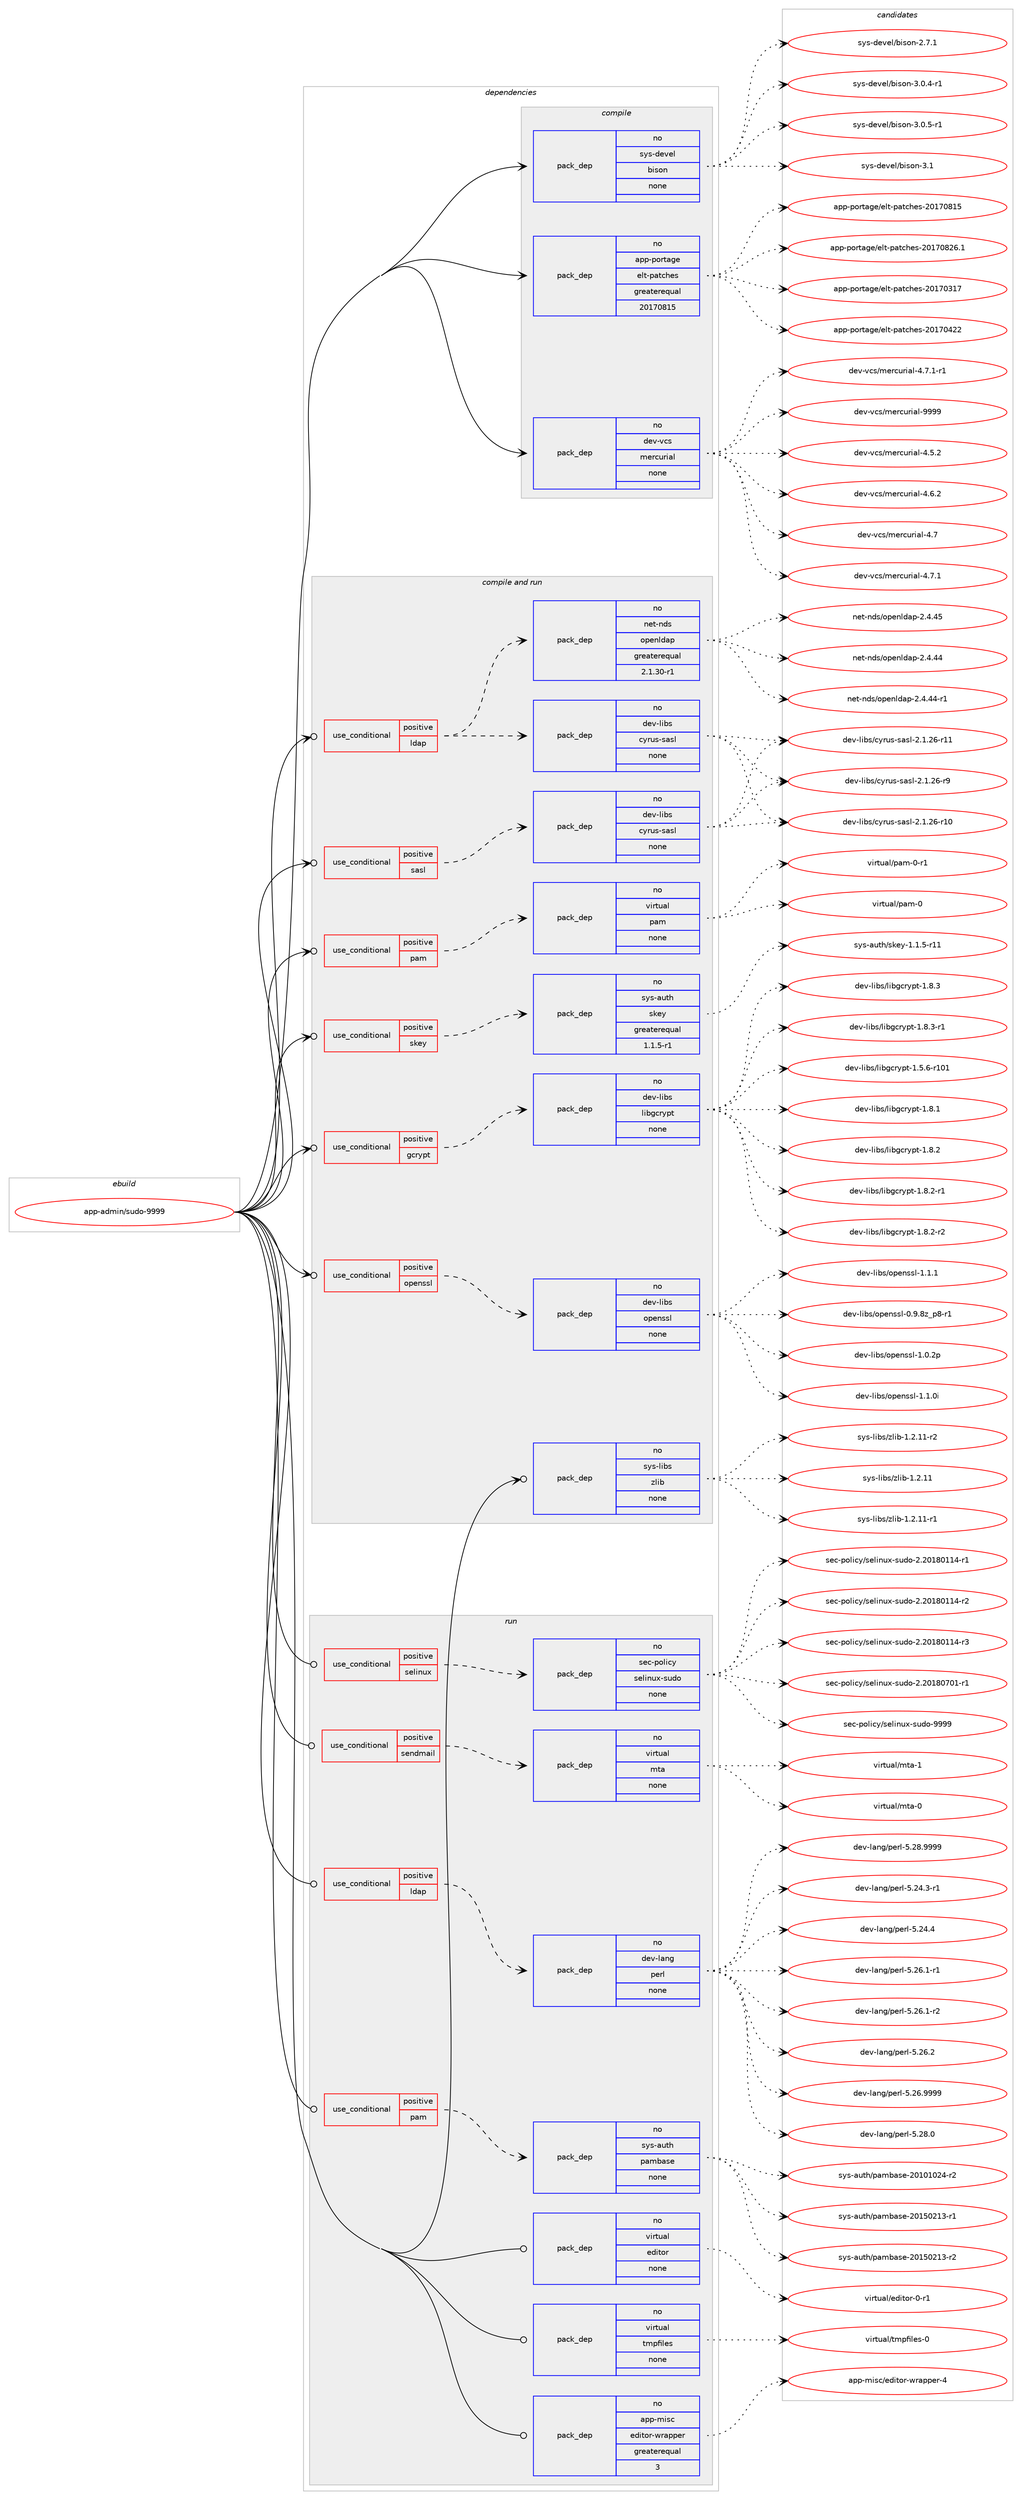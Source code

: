 digraph prolog {

# *************
# Graph options
# *************

newrank=true;
concentrate=true;
compound=true;
graph [rankdir=LR,fontname=Helvetica,fontsize=10,ranksep=1.5];#, ranksep=2.5, nodesep=0.2];
edge  [arrowhead=vee];
node  [fontname=Helvetica,fontsize=10];

# **********
# The ebuild
# **********

subgraph cluster_leftcol {
color=gray;
rank=same;
label=<<i>ebuild</i>>;
id [label="app-admin/sudo-9999", color=red, width=4, href="../app-admin/sudo-9999.svg"];
}

# ****************
# The dependencies
# ****************

subgraph cluster_midcol {
color=gray;
label=<<i>dependencies</i>>;
subgraph cluster_compile {
fillcolor="#eeeeee";
style=filled;
label=<<i>compile</i>>;
subgraph pack2479 {
dependency3408 [label=<<TABLE BORDER="0" CELLBORDER="1" CELLSPACING="0" CELLPADDING="4" WIDTH="220"><TR><TD ROWSPAN="6" CELLPADDING="30">pack_dep</TD></TR><TR><TD WIDTH="110">no</TD></TR><TR><TD>app-portage</TD></TR><TR><TD>elt-patches</TD></TR><TR><TD>greaterequal</TD></TR><TR><TD>20170815</TD></TR></TABLE>>, shape=none, color=blue];
}
id:e -> dependency3408:w [weight=20,style="solid",arrowhead="vee"];
subgraph pack2480 {
dependency3409 [label=<<TABLE BORDER="0" CELLBORDER="1" CELLSPACING="0" CELLPADDING="4" WIDTH="220"><TR><TD ROWSPAN="6" CELLPADDING="30">pack_dep</TD></TR><TR><TD WIDTH="110">no</TD></TR><TR><TD>dev-vcs</TD></TR><TR><TD>mercurial</TD></TR><TR><TD>none</TD></TR><TR><TD></TD></TR></TABLE>>, shape=none, color=blue];
}
id:e -> dependency3409:w [weight=20,style="solid",arrowhead="vee"];
subgraph pack2481 {
dependency3410 [label=<<TABLE BORDER="0" CELLBORDER="1" CELLSPACING="0" CELLPADDING="4" WIDTH="220"><TR><TD ROWSPAN="6" CELLPADDING="30">pack_dep</TD></TR><TR><TD WIDTH="110">no</TD></TR><TR><TD>sys-devel</TD></TR><TR><TD>bison</TD></TR><TR><TD>none</TD></TR><TR><TD></TD></TR></TABLE>>, shape=none, color=blue];
}
id:e -> dependency3410:w [weight=20,style="solid",arrowhead="vee"];
}
subgraph cluster_compileandrun {
fillcolor="#eeeeee";
style=filled;
label=<<i>compile and run</i>>;
subgraph cond846 {
dependency3411 [label=<<TABLE BORDER="0" CELLBORDER="1" CELLSPACING="0" CELLPADDING="4"><TR><TD ROWSPAN="3" CELLPADDING="10">use_conditional</TD></TR><TR><TD>positive</TD></TR><TR><TD>gcrypt</TD></TR></TABLE>>, shape=none, color=red];
subgraph pack2482 {
dependency3412 [label=<<TABLE BORDER="0" CELLBORDER="1" CELLSPACING="0" CELLPADDING="4" WIDTH="220"><TR><TD ROWSPAN="6" CELLPADDING="30">pack_dep</TD></TR><TR><TD WIDTH="110">no</TD></TR><TR><TD>dev-libs</TD></TR><TR><TD>libgcrypt</TD></TR><TR><TD>none</TD></TR><TR><TD></TD></TR></TABLE>>, shape=none, color=blue];
}
dependency3411:e -> dependency3412:w [weight=20,style="dashed",arrowhead="vee"];
}
id:e -> dependency3411:w [weight=20,style="solid",arrowhead="odotvee"];
subgraph cond847 {
dependency3413 [label=<<TABLE BORDER="0" CELLBORDER="1" CELLSPACING="0" CELLPADDING="4"><TR><TD ROWSPAN="3" CELLPADDING="10">use_conditional</TD></TR><TR><TD>positive</TD></TR><TR><TD>ldap</TD></TR></TABLE>>, shape=none, color=red];
subgraph pack2483 {
dependency3414 [label=<<TABLE BORDER="0" CELLBORDER="1" CELLSPACING="0" CELLPADDING="4" WIDTH="220"><TR><TD ROWSPAN="6" CELLPADDING="30">pack_dep</TD></TR><TR><TD WIDTH="110">no</TD></TR><TR><TD>net-nds</TD></TR><TR><TD>openldap</TD></TR><TR><TD>greaterequal</TD></TR><TR><TD>2.1.30-r1</TD></TR></TABLE>>, shape=none, color=blue];
}
dependency3413:e -> dependency3414:w [weight=20,style="dashed",arrowhead="vee"];
subgraph pack2484 {
dependency3415 [label=<<TABLE BORDER="0" CELLBORDER="1" CELLSPACING="0" CELLPADDING="4" WIDTH="220"><TR><TD ROWSPAN="6" CELLPADDING="30">pack_dep</TD></TR><TR><TD WIDTH="110">no</TD></TR><TR><TD>dev-libs</TD></TR><TR><TD>cyrus-sasl</TD></TR><TR><TD>none</TD></TR><TR><TD></TD></TR></TABLE>>, shape=none, color=blue];
}
dependency3413:e -> dependency3415:w [weight=20,style="dashed",arrowhead="vee"];
}
id:e -> dependency3413:w [weight=20,style="solid",arrowhead="odotvee"];
subgraph cond848 {
dependency3416 [label=<<TABLE BORDER="0" CELLBORDER="1" CELLSPACING="0" CELLPADDING="4"><TR><TD ROWSPAN="3" CELLPADDING="10">use_conditional</TD></TR><TR><TD>positive</TD></TR><TR><TD>openssl</TD></TR></TABLE>>, shape=none, color=red];
subgraph pack2485 {
dependency3417 [label=<<TABLE BORDER="0" CELLBORDER="1" CELLSPACING="0" CELLPADDING="4" WIDTH="220"><TR><TD ROWSPAN="6" CELLPADDING="30">pack_dep</TD></TR><TR><TD WIDTH="110">no</TD></TR><TR><TD>dev-libs</TD></TR><TR><TD>openssl</TD></TR><TR><TD>none</TD></TR><TR><TD></TD></TR></TABLE>>, shape=none, color=blue];
}
dependency3416:e -> dependency3417:w [weight=20,style="dashed",arrowhead="vee"];
}
id:e -> dependency3416:w [weight=20,style="solid",arrowhead="odotvee"];
subgraph cond849 {
dependency3418 [label=<<TABLE BORDER="0" CELLBORDER="1" CELLSPACING="0" CELLPADDING="4"><TR><TD ROWSPAN="3" CELLPADDING="10">use_conditional</TD></TR><TR><TD>positive</TD></TR><TR><TD>pam</TD></TR></TABLE>>, shape=none, color=red];
subgraph pack2486 {
dependency3419 [label=<<TABLE BORDER="0" CELLBORDER="1" CELLSPACING="0" CELLPADDING="4" WIDTH="220"><TR><TD ROWSPAN="6" CELLPADDING="30">pack_dep</TD></TR><TR><TD WIDTH="110">no</TD></TR><TR><TD>virtual</TD></TR><TR><TD>pam</TD></TR><TR><TD>none</TD></TR><TR><TD></TD></TR></TABLE>>, shape=none, color=blue];
}
dependency3418:e -> dependency3419:w [weight=20,style="dashed",arrowhead="vee"];
}
id:e -> dependency3418:w [weight=20,style="solid",arrowhead="odotvee"];
subgraph cond850 {
dependency3420 [label=<<TABLE BORDER="0" CELLBORDER="1" CELLSPACING="0" CELLPADDING="4"><TR><TD ROWSPAN="3" CELLPADDING="10">use_conditional</TD></TR><TR><TD>positive</TD></TR><TR><TD>sasl</TD></TR></TABLE>>, shape=none, color=red];
subgraph pack2487 {
dependency3421 [label=<<TABLE BORDER="0" CELLBORDER="1" CELLSPACING="0" CELLPADDING="4" WIDTH="220"><TR><TD ROWSPAN="6" CELLPADDING="30">pack_dep</TD></TR><TR><TD WIDTH="110">no</TD></TR><TR><TD>dev-libs</TD></TR><TR><TD>cyrus-sasl</TD></TR><TR><TD>none</TD></TR><TR><TD></TD></TR></TABLE>>, shape=none, color=blue];
}
dependency3420:e -> dependency3421:w [weight=20,style="dashed",arrowhead="vee"];
}
id:e -> dependency3420:w [weight=20,style="solid",arrowhead="odotvee"];
subgraph cond851 {
dependency3422 [label=<<TABLE BORDER="0" CELLBORDER="1" CELLSPACING="0" CELLPADDING="4"><TR><TD ROWSPAN="3" CELLPADDING="10">use_conditional</TD></TR><TR><TD>positive</TD></TR><TR><TD>skey</TD></TR></TABLE>>, shape=none, color=red];
subgraph pack2488 {
dependency3423 [label=<<TABLE BORDER="0" CELLBORDER="1" CELLSPACING="0" CELLPADDING="4" WIDTH="220"><TR><TD ROWSPAN="6" CELLPADDING="30">pack_dep</TD></TR><TR><TD WIDTH="110">no</TD></TR><TR><TD>sys-auth</TD></TR><TR><TD>skey</TD></TR><TR><TD>greaterequal</TD></TR><TR><TD>1.1.5-r1</TD></TR></TABLE>>, shape=none, color=blue];
}
dependency3422:e -> dependency3423:w [weight=20,style="dashed",arrowhead="vee"];
}
id:e -> dependency3422:w [weight=20,style="solid",arrowhead="odotvee"];
subgraph pack2489 {
dependency3424 [label=<<TABLE BORDER="0" CELLBORDER="1" CELLSPACING="0" CELLPADDING="4" WIDTH="220"><TR><TD ROWSPAN="6" CELLPADDING="30">pack_dep</TD></TR><TR><TD WIDTH="110">no</TD></TR><TR><TD>sys-libs</TD></TR><TR><TD>zlib</TD></TR><TR><TD>none</TD></TR><TR><TD></TD></TR></TABLE>>, shape=none, color=blue];
}
id:e -> dependency3424:w [weight=20,style="solid",arrowhead="odotvee"];
}
subgraph cluster_run {
fillcolor="#eeeeee";
style=filled;
label=<<i>run</i>>;
subgraph cond852 {
dependency3425 [label=<<TABLE BORDER="0" CELLBORDER="1" CELLSPACING="0" CELLPADDING="4"><TR><TD ROWSPAN="3" CELLPADDING="10">use_conditional</TD></TR><TR><TD>positive</TD></TR><TR><TD>ldap</TD></TR></TABLE>>, shape=none, color=red];
subgraph pack2490 {
dependency3426 [label=<<TABLE BORDER="0" CELLBORDER="1" CELLSPACING="0" CELLPADDING="4" WIDTH="220"><TR><TD ROWSPAN="6" CELLPADDING="30">pack_dep</TD></TR><TR><TD WIDTH="110">no</TD></TR><TR><TD>dev-lang</TD></TR><TR><TD>perl</TD></TR><TR><TD>none</TD></TR><TR><TD></TD></TR></TABLE>>, shape=none, color=blue];
}
dependency3425:e -> dependency3426:w [weight=20,style="dashed",arrowhead="vee"];
}
id:e -> dependency3425:w [weight=20,style="solid",arrowhead="odot"];
subgraph cond853 {
dependency3427 [label=<<TABLE BORDER="0" CELLBORDER="1" CELLSPACING="0" CELLPADDING="4"><TR><TD ROWSPAN="3" CELLPADDING="10">use_conditional</TD></TR><TR><TD>positive</TD></TR><TR><TD>pam</TD></TR></TABLE>>, shape=none, color=red];
subgraph pack2491 {
dependency3428 [label=<<TABLE BORDER="0" CELLBORDER="1" CELLSPACING="0" CELLPADDING="4" WIDTH="220"><TR><TD ROWSPAN="6" CELLPADDING="30">pack_dep</TD></TR><TR><TD WIDTH="110">no</TD></TR><TR><TD>sys-auth</TD></TR><TR><TD>pambase</TD></TR><TR><TD>none</TD></TR><TR><TD></TD></TR></TABLE>>, shape=none, color=blue];
}
dependency3427:e -> dependency3428:w [weight=20,style="dashed",arrowhead="vee"];
}
id:e -> dependency3427:w [weight=20,style="solid",arrowhead="odot"];
subgraph cond854 {
dependency3429 [label=<<TABLE BORDER="0" CELLBORDER="1" CELLSPACING="0" CELLPADDING="4"><TR><TD ROWSPAN="3" CELLPADDING="10">use_conditional</TD></TR><TR><TD>positive</TD></TR><TR><TD>selinux</TD></TR></TABLE>>, shape=none, color=red];
subgraph pack2492 {
dependency3430 [label=<<TABLE BORDER="0" CELLBORDER="1" CELLSPACING="0" CELLPADDING="4" WIDTH="220"><TR><TD ROWSPAN="6" CELLPADDING="30">pack_dep</TD></TR><TR><TD WIDTH="110">no</TD></TR><TR><TD>sec-policy</TD></TR><TR><TD>selinux-sudo</TD></TR><TR><TD>none</TD></TR><TR><TD></TD></TR></TABLE>>, shape=none, color=blue];
}
dependency3429:e -> dependency3430:w [weight=20,style="dashed",arrowhead="vee"];
}
id:e -> dependency3429:w [weight=20,style="solid",arrowhead="odot"];
subgraph cond855 {
dependency3431 [label=<<TABLE BORDER="0" CELLBORDER="1" CELLSPACING="0" CELLPADDING="4"><TR><TD ROWSPAN="3" CELLPADDING="10">use_conditional</TD></TR><TR><TD>positive</TD></TR><TR><TD>sendmail</TD></TR></TABLE>>, shape=none, color=red];
subgraph pack2493 {
dependency3432 [label=<<TABLE BORDER="0" CELLBORDER="1" CELLSPACING="0" CELLPADDING="4" WIDTH="220"><TR><TD ROWSPAN="6" CELLPADDING="30">pack_dep</TD></TR><TR><TD WIDTH="110">no</TD></TR><TR><TD>virtual</TD></TR><TR><TD>mta</TD></TR><TR><TD>none</TD></TR><TR><TD></TD></TR></TABLE>>, shape=none, color=blue];
}
dependency3431:e -> dependency3432:w [weight=20,style="dashed",arrowhead="vee"];
}
id:e -> dependency3431:w [weight=20,style="solid",arrowhead="odot"];
subgraph pack2494 {
dependency3433 [label=<<TABLE BORDER="0" CELLBORDER="1" CELLSPACING="0" CELLPADDING="4" WIDTH="220"><TR><TD ROWSPAN="6" CELLPADDING="30">pack_dep</TD></TR><TR><TD WIDTH="110">no</TD></TR><TR><TD>app-misc</TD></TR><TR><TD>editor-wrapper</TD></TR><TR><TD>greaterequal</TD></TR><TR><TD>3</TD></TR></TABLE>>, shape=none, color=blue];
}
id:e -> dependency3433:w [weight=20,style="solid",arrowhead="odot"];
subgraph pack2495 {
dependency3434 [label=<<TABLE BORDER="0" CELLBORDER="1" CELLSPACING="0" CELLPADDING="4" WIDTH="220"><TR><TD ROWSPAN="6" CELLPADDING="30">pack_dep</TD></TR><TR><TD WIDTH="110">no</TD></TR><TR><TD>virtual</TD></TR><TR><TD>editor</TD></TR><TR><TD>none</TD></TR><TR><TD></TD></TR></TABLE>>, shape=none, color=blue];
}
id:e -> dependency3434:w [weight=20,style="solid",arrowhead="odot"];
subgraph pack2496 {
dependency3435 [label=<<TABLE BORDER="0" CELLBORDER="1" CELLSPACING="0" CELLPADDING="4" WIDTH="220"><TR><TD ROWSPAN="6" CELLPADDING="30">pack_dep</TD></TR><TR><TD WIDTH="110">no</TD></TR><TR><TD>virtual</TD></TR><TR><TD>tmpfiles</TD></TR><TR><TD>none</TD></TR><TR><TD></TD></TR></TABLE>>, shape=none, color=blue];
}
id:e -> dependency3435:w [weight=20,style="solid",arrowhead="odot"];
}
}

# **************
# The candidates
# **************

subgraph cluster_choices {
rank=same;
color=gray;
label=<<i>candidates</i>>;

subgraph choice2479 {
color=black;
nodesep=1;
choice97112112451121111141169710310147101108116451129711699104101115455048495548514955 [label="app-portage/elt-patches-20170317", color=red, width=4,href="../app-portage/elt-patches-20170317.svg"];
choice97112112451121111141169710310147101108116451129711699104101115455048495548525050 [label="app-portage/elt-patches-20170422", color=red, width=4,href="../app-portage/elt-patches-20170422.svg"];
choice97112112451121111141169710310147101108116451129711699104101115455048495548564953 [label="app-portage/elt-patches-20170815", color=red, width=4,href="../app-portage/elt-patches-20170815.svg"];
choice971121124511211111411697103101471011081164511297116991041011154550484955485650544649 [label="app-portage/elt-patches-20170826.1", color=red, width=4,href="../app-portage/elt-patches-20170826.1.svg"];
dependency3408:e -> choice97112112451121111141169710310147101108116451129711699104101115455048495548514955:w [style=dotted,weight="100"];
dependency3408:e -> choice97112112451121111141169710310147101108116451129711699104101115455048495548525050:w [style=dotted,weight="100"];
dependency3408:e -> choice97112112451121111141169710310147101108116451129711699104101115455048495548564953:w [style=dotted,weight="100"];
dependency3408:e -> choice971121124511211111411697103101471011081164511297116991041011154550484955485650544649:w [style=dotted,weight="100"];
}
subgraph choice2480 {
color=black;
nodesep=1;
choice1001011184511899115471091011149911711410597108455246534650 [label="dev-vcs/mercurial-4.5.2", color=red, width=4,href="../dev-vcs/mercurial-4.5.2.svg"];
choice1001011184511899115471091011149911711410597108455246544650 [label="dev-vcs/mercurial-4.6.2", color=red, width=4,href="../dev-vcs/mercurial-4.6.2.svg"];
choice100101118451189911547109101114991171141059710845524655 [label="dev-vcs/mercurial-4.7", color=red, width=4,href="../dev-vcs/mercurial-4.7.svg"];
choice1001011184511899115471091011149911711410597108455246554649 [label="dev-vcs/mercurial-4.7.1", color=red, width=4,href="../dev-vcs/mercurial-4.7.1.svg"];
choice10010111845118991154710910111499117114105971084552465546494511449 [label="dev-vcs/mercurial-4.7.1-r1", color=red, width=4,href="../dev-vcs/mercurial-4.7.1-r1.svg"];
choice10010111845118991154710910111499117114105971084557575757 [label="dev-vcs/mercurial-9999", color=red, width=4,href="../dev-vcs/mercurial-9999.svg"];
dependency3409:e -> choice1001011184511899115471091011149911711410597108455246534650:w [style=dotted,weight="100"];
dependency3409:e -> choice1001011184511899115471091011149911711410597108455246544650:w [style=dotted,weight="100"];
dependency3409:e -> choice100101118451189911547109101114991171141059710845524655:w [style=dotted,weight="100"];
dependency3409:e -> choice1001011184511899115471091011149911711410597108455246554649:w [style=dotted,weight="100"];
dependency3409:e -> choice10010111845118991154710910111499117114105971084552465546494511449:w [style=dotted,weight="100"];
dependency3409:e -> choice10010111845118991154710910111499117114105971084557575757:w [style=dotted,weight="100"];
}
subgraph choice2481 {
color=black;
nodesep=1;
choice115121115451001011181011084798105115111110455046554649 [label="sys-devel/bison-2.7.1", color=red, width=4,href="../sys-devel/bison-2.7.1.svg"];
choice1151211154510010111810110847981051151111104551464846524511449 [label="sys-devel/bison-3.0.4-r1", color=red, width=4,href="../sys-devel/bison-3.0.4-r1.svg"];
choice1151211154510010111810110847981051151111104551464846534511449 [label="sys-devel/bison-3.0.5-r1", color=red, width=4,href="../sys-devel/bison-3.0.5-r1.svg"];
choice11512111545100101118101108479810511511111045514649 [label="sys-devel/bison-3.1", color=red, width=4,href="../sys-devel/bison-3.1.svg"];
dependency3410:e -> choice115121115451001011181011084798105115111110455046554649:w [style=dotted,weight="100"];
dependency3410:e -> choice1151211154510010111810110847981051151111104551464846524511449:w [style=dotted,weight="100"];
dependency3410:e -> choice1151211154510010111810110847981051151111104551464846534511449:w [style=dotted,weight="100"];
dependency3410:e -> choice11512111545100101118101108479810511511111045514649:w [style=dotted,weight="100"];
}
subgraph choice2482 {
color=black;
nodesep=1;
choice100101118451081059811547108105981039911412111211645494653465445114494849 [label="dev-libs/libgcrypt-1.5.6-r101", color=red, width=4,href="../dev-libs/libgcrypt-1.5.6-r101.svg"];
choice1001011184510810598115471081059810399114121112116454946564649 [label="dev-libs/libgcrypt-1.8.1", color=red, width=4,href="../dev-libs/libgcrypt-1.8.1.svg"];
choice1001011184510810598115471081059810399114121112116454946564650 [label="dev-libs/libgcrypt-1.8.2", color=red, width=4,href="../dev-libs/libgcrypt-1.8.2.svg"];
choice10010111845108105981154710810598103991141211121164549465646504511449 [label="dev-libs/libgcrypt-1.8.2-r1", color=red, width=4,href="../dev-libs/libgcrypt-1.8.2-r1.svg"];
choice10010111845108105981154710810598103991141211121164549465646504511450 [label="dev-libs/libgcrypt-1.8.2-r2", color=red, width=4,href="../dev-libs/libgcrypt-1.8.2-r2.svg"];
choice1001011184510810598115471081059810399114121112116454946564651 [label="dev-libs/libgcrypt-1.8.3", color=red, width=4,href="../dev-libs/libgcrypt-1.8.3.svg"];
choice10010111845108105981154710810598103991141211121164549465646514511449 [label="dev-libs/libgcrypt-1.8.3-r1", color=red, width=4,href="../dev-libs/libgcrypt-1.8.3-r1.svg"];
dependency3412:e -> choice100101118451081059811547108105981039911412111211645494653465445114494849:w [style=dotted,weight="100"];
dependency3412:e -> choice1001011184510810598115471081059810399114121112116454946564649:w [style=dotted,weight="100"];
dependency3412:e -> choice1001011184510810598115471081059810399114121112116454946564650:w [style=dotted,weight="100"];
dependency3412:e -> choice10010111845108105981154710810598103991141211121164549465646504511449:w [style=dotted,weight="100"];
dependency3412:e -> choice10010111845108105981154710810598103991141211121164549465646504511450:w [style=dotted,weight="100"];
dependency3412:e -> choice1001011184510810598115471081059810399114121112116454946564651:w [style=dotted,weight="100"];
dependency3412:e -> choice10010111845108105981154710810598103991141211121164549465646514511449:w [style=dotted,weight="100"];
}
subgraph choice2483 {
color=black;
nodesep=1;
choice11010111645110100115471111121011101081009711245504652465252 [label="net-nds/openldap-2.4.44", color=red, width=4,href="../net-nds/openldap-2.4.44.svg"];
choice110101116451101001154711111210111010810097112455046524652524511449 [label="net-nds/openldap-2.4.44-r1", color=red, width=4,href="../net-nds/openldap-2.4.44-r1.svg"];
choice11010111645110100115471111121011101081009711245504652465253 [label="net-nds/openldap-2.4.45", color=red, width=4,href="../net-nds/openldap-2.4.45.svg"];
dependency3414:e -> choice11010111645110100115471111121011101081009711245504652465252:w [style=dotted,weight="100"];
dependency3414:e -> choice110101116451101001154711111210111010810097112455046524652524511449:w [style=dotted,weight="100"];
dependency3414:e -> choice11010111645110100115471111121011101081009711245504652465253:w [style=dotted,weight="100"];
}
subgraph choice2484 {
color=black;
nodesep=1;
choice10010111845108105981154799121114117115451159711510845504649465054451144948 [label="dev-libs/cyrus-sasl-2.1.26-r10", color=red, width=4,href="../dev-libs/cyrus-sasl-2.1.26-r10.svg"];
choice10010111845108105981154799121114117115451159711510845504649465054451144949 [label="dev-libs/cyrus-sasl-2.1.26-r11", color=red, width=4,href="../dev-libs/cyrus-sasl-2.1.26-r11.svg"];
choice100101118451081059811547991211141171154511597115108455046494650544511457 [label="dev-libs/cyrus-sasl-2.1.26-r9", color=red, width=4,href="../dev-libs/cyrus-sasl-2.1.26-r9.svg"];
dependency3415:e -> choice10010111845108105981154799121114117115451159711510845504649465054451144948:w [style=dotted,weight="100"];
dependency3415:e -> choice10010111845108105981154799121114117115451159711510845504649465054451144949:w [style=dotted,weight="100"];
dependency3415:e -> choice100101118451081059811547991211141171154511597115108455046494650544511457:w [style=dotted,weight="100"];
}
subgraph choice2485 {
color=black;
nodesep=1;
choice10010111845108105981154711111210111011511510845484657465612295112564511449 [label="dev-libs/openssl-0.9.8z_p8-r1", color=red, width=4,href="../dev-libs/openssl-0.9.8z_p8-r1.svg"];
choice100101118451081059811547111112101110115115108454946484650112 [label="dev-libs/openssl-1.0.2p", color=red, width=4,href="../dev-libs/openssl-1.0.2p.svg"];
choice100101118451081059811547111112101110115115108454946494648105 [label="dev-libs/openssl-1.1.0i", color=red, width=4,href="../dev-libs/openssl-1.1.0i.svg"];
choice100101118451081059811547111112101110115115108454946494649 [label="dev-libs/openssl-1.1.1", color=red, width=4,href="../dev-libs/openssl-1.1.1.svg"];
dependency3417:e -> choice10010111845108105981154711111210111011511510845484657465612295112564511449:w [style=dotted,weight="100"];
dependency3417:e -> choice100101118451081059811547111112101110115115108454946484650112:w [style=dotted,weight="100"];
dependency3417:e -> choice100101118451081059811547111112101110115115108454946494648105:w [style=dotted,weight="100"];
dependency3417:e -> choice100101118451081059811547111112101110115115108454946494649:w [style=dotted,weight="100"];
}
subgraph choice2486 {
color=black;
nodesep=1;
choice1181051141161179710847112971094548 [label="virtual/pam-0", color=red, width=4,href="../virtual/pam-0.svg"];
choice11810511411611797108471129710945484511449 [label="virtual/pam-0-r1", color=red, width=4,href="../virtual/pam-0-r1.svg"];
dependency3419:e -> choice1181051141161179710847112971094548:w [style=dotted,weight="100"];
dependency3419:e -> choice11810511411611797108471129710945484511449:w [style=dotted,weight="100"];
}
subgraph choice2487 {
color=black;
nodesep=1;
choice10010111845108105981154799121114117115451159711510845504649465054451144948 [label="dev-libs/cyrus-sasl-2.1.26-r10", color=red, width=4,href="../dev-libs/cyrus-sasl-2.1.26-r10.svg"];
choice10010111845108105981154799121114117115451159711510845504649465054451144949 [label="dev-libs/cyrus-sasl-2.1.26-r11", color=red, width=4,href="../dev-libs/cyrus-sasl-2.1.26-r11.svg"];
choice100101118451081059811547991211141171154511597115108455046494650544511457 [label="dev-libs/cyrus-sasl-2.1.26-r9", color=red, width=4,href="../dev-libs/cyrus-sasl-2.1.26-r9.svg"];
dependency3421:e -> choice10010111845108105981154799121114117115451159711510845504649465054451144948:w [style=dotted,weight="100"];
dependency3421:e -> choice10010111845108105981154799121114117115451159711510845504649465054451144949:w [style=dotted,weight="100"];
dependency3421:e -> choice100101118451081059811547991211141171154511597115108455046494650544511457:w [style=dotted,weight="100"];
}
subgraph choice2488 {
color=black;
nodesep=1;
choice115121115459711711610447115107101121454946494653451144949 [label="sys-auth/skey-1.1.5-r11", color=red, width=4,href="../sys-auth/skey-1.1.5-r11.svg"];
dependency3423:e -> choice115121115459711711610447115107101121454946494653451144949:w [style=dotted,weight="100"];
}
subgraph choice2489 {
color=black;
nodesep=1;
choice1151211154510810598115471221081059845494650464949 [label="sys-libs/zlib-1.2.11", color=red, width=4,href="../sys-libs/zlib-1.2.11.svg"];
choice11512111545108105981154712210810598454946504649494511449 [label="sys-libs/zlib-1.2.11-r1", color=red, width=4,href="../sys-libs/zlib-1.2.11-r1.svg"];
choice11512111545108105981154712210810598454946504649494511450 [label="sys-libs/zlib-1.2.11-r2", color=red, width=4,href="../sys-libs/zlib-1.2.11-r2.svg"];
dependency3424:e -> choice1151211154510810598115471221081059845494650464949:w [style=dotted,weight="100"];
dependency3424:e -> choice11512111545108105981154712210810598454946504649494511449:w [style=dotted,weight="100"];
dependency3424:e -> choice11512111545108105981154712210810598454946504649494511450:w [style=dotted,weight="100"];
}
subgraph choice2490 {
color=black;
nodesep=1;
choice100101118451089711010347112101114108455346505246514511449 [label="dev-lang/perl-5.24.3-r1", color=red, width=4,href="../dev-lang/perl-5.24.3-r1.svg"];
choice10010111845108971101034711210111410845534650524652 [label="dev-lang/perl-5.24.4", color=red, width=4,href="../dev-lang/perl-5.24.4.svg"];
choice100101118451089711010347112101114108455346505446494511449 [label="dev-lang/perl-5.26.1-r1", color=red, width=4,href="../dev-lang/perl-5.26.1-r1.svg"];
choice100101118451089711010347112101114108455346505446494511450 [label="dev-lang/perl-5.26.1-r2", color=red, width=4,href="../dev-lang/perl-5.26.1-r2.svg"];
choice10010111845108971101034711210111410845534650544650 [label="dev-lang/perl-5.26.2", color=red, width=4,href="../dev-lang/perl-5.26.2.svg"];
choice10010111845108971101034711210111410845534650544657575757 [label="dev-lang/perl-5.26.9999", color=red, width=4,href="../dev-lang/perl-5.26.9999.svg"];
choice10010111845108971101034711210111410845534650564648 [label="dev-lang/perl-5.28.0", color=red, width=4,href="../dev-lang/perl-5.28.0.svg"];
choice10010111845108971101034711210111410845534650564657575757 [label="dev-lang/perl-5.28.9999", color=red, width=4,href="../dev-lang/perl-5.28.9999.svg"];
dependency3426:e -> choice100101118451089711010347112101114108455346505246514511449:w [style=dotted,weight="100"];
dependency3426:e -> choice10010111845108971101034711210111410845534650524652:w [style=dotted,weight="100"];
dependency3426:e -> choice100101118451089711010347112101114108455346505446494511449:w [style=dotted,weight="100"];
dependency3426:e -> choice100101118451089711010347112101114108455346505446494511450:w [style=dotted,weight="100"];
dependency3426:e -> choice10010111845108971101034711210111410845534650544650:w [style=dotted,weight="100"];
dependency3426:e -> choice10010111845108971101034711210111410845534650544657575757:w [style=dotted,weight="100"];
dependency3426:e -> choice10010111845108971101034711210111410845534650564648:w [style=dotted,weight="100"];
dependency3426:e -> choice10010111845108971101034711210111410845534650564657575757:w [style=dotted,weight="100"];
}
subgraph choice2491 {
color=black;
nodesep=1;
choice1151211154597117116104471129710998971151014550484948494850524511450 [label="sys-auth/pambase-20101024-r2", color=red, width=4,href="../sys-auth/pambase-20101024-r2.svg"];
choice1151211154597117116104471129710998971151014550484953485049514511449 [label="sys-auth/pambase-20150213-r1", color=red, width=4,href="../sys-auth/pambase-20150213-r1.svg"];
choice1151211154597117116104471129710998971151014550484953485049514511450 [label="sys-auth/pambase-20150213-r2", color=red, width=4,href="../sys-auth/pambase-20150213-r2.svg"];
dependency3428:e -> choice1151211154597117116104471129710998971151014550484948494850524511450:w [style=dotted,weight="100"];
dependency3428:e -> choice1151211154597117116104471129710998971151014550484953485049514511449:w [style=dotted,weight="100"];
dependency3428:e -> choice1151211154597117116104471129710998971151014550484953485049514511450:w [style=dotted,weight="100"];
}
subgraph choice2492 {
color=black;
nodesep=1;
choice115101994511211110810599121471151011081051101171204511511710011145504650484956484949524511449 [label="sec-policy/selinux-sudo-2.20180114-r1", color=red, width=4,href="../sec-policy/selinux-sudo-2.20180114-r1.svg"];
choice115101994511211110810599121471151011081051101171204511511710011145504650484956484949524511450 [label="sec-policy/selinux-sudo-2.20180114-r2", color=red, width=4,href="../sec-policy/selinux-sudo-2.20180114-r2.svg"];
choice115101994511211110810599121471151011081051101171204511511710011145504650484956484949524511451 [label="sec-policy/selinux-sudo-2.20180114-r3", color=red, width=4,href="../sec-policy/selinux-sudo-2.20180114-r3.svg"];
choice115101994511211110810599121471151011081051101171204511511710011145504650484956485548494511449 [label="sec-policy/selinux-sudo-2.20180701-r1", color=red, width=4,href="../sec-policy/selinux-sudo-2.20180701-r1.svg"];
choice11510199451121111081059912147115101108105110117120451151171001114557575757 [label="sec-policy/selinux-sudo-9999", color=red, width=4,href="../sec-policy/selinux-sudo-9999.svg"];
dependency3430:e -> choice115101994511211110810599121471151011081051101171204511511710011145504650484956484949524511449:w [style=dotted,weight="100"];
dependency3430:e -> choice115101994511211110810599121471151011081051101171204511511710011145504650484956484949524511450:w [style=dotted,weight="100"];
dependency3430:e -> choice115101994511211110810599121471151011081051101171204511511710011145504650484956484949524511451:w [style=dotted,weight="100"];
dependency3430:e -> choice115101994511211110810599121471151011081051101171204511511710011145504650484956485548494511449:w [style=dotted,weight="100"];
dependency3430:e -> choice11510199451121111081059912147115101108105110117120451151171001114557575757:w [style=dotted,weight="100"];
}
subgraph choice2493 {
color=black;
nodesep=1;
choice1181051141161179710847109116974548 [label="virtual/mta-0", color=red, width=4,href="../virtual/mta-0.svg"];
choice1181051141161179710847109116974549 [label="virtual/mta-1", color=red, width=4,href="../virtual/mta-1.svg"];
dependency3432:e -> choice1181051141161179710847109116974548:w [style=dotted,weight="100"];
dependency3432:e -> choice1181051141161179710847109116974549:w [style=dotted,weight="100"];
}
subgraph choice2494 {
color=black;
nodesep=1;
choice9711211245109105115994710110010511611111445119114971121121011144552 [label="app-misc/editor-wrapper-4", color=red, width=4,href="../app-misc/editor-wrapper-4.svg"];
dependency3433:e -> choice9711211245109105115994710110010511611111445119114971121121011144552:w [style=dotted,weight="100"];
}
subgraph choice2495 {
color=black;
nodesep=1;
choice118105114116117971084710110010511611111445484511449 [label="virtual/editor-0-r1", color=red, width=4,href="../virtual/editor-0-r1.svg"];
dependency3434:e -> choice118105114116117971084710110010511611111445484511449:w [style=dotted,weight="100"];
}
subgraph choice2496 {
color=black;
nodesep=1;
choice11810511411611797108471161091121021051081011154548 [label="virtual/tmpfiles-0", color=red, width=4,href="../virtual/tmpfiles-0.svg"];
dependency3435:e -> choice11810511411611797108471161091121021051081011154548:w [style=dotted,weight="100"];
}
}

}
